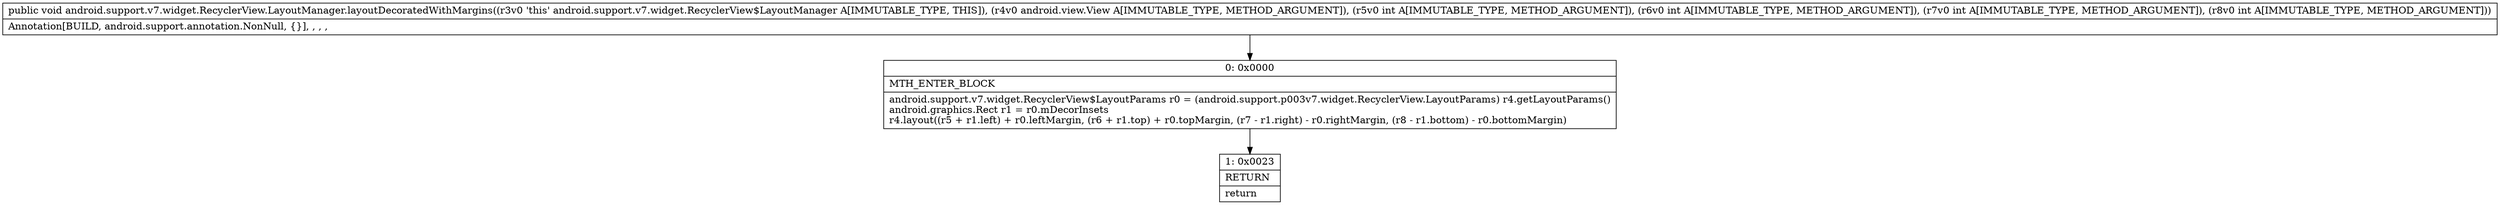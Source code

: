digraph "CFG forandroid.support.v7.widget.RecyclerView.LayoutManager.layoutDecoratedWithMargins(Landroid\/view\/View;IIII)V" {
Node_0 [shape=record,label="{0\:\ 0x0000|MTH_ENTER_BLOCK\l|android.support.v7.widget.RecyclerView$LayoutParams r0 = (android.support.p003v7.widget.RecyclerView.LayoutParams) r4.getLayoutParams()\landroid.graphics.Rect r1 = r0.mDecorInsets\lr4.layout((r5 + r1.left) + r0.leftMargin, (r6 + r1.top) + r0.topMargin, (r7 \- r1.right) \- r0.rightMargin, (r8 \- r1.bottom) \- r0.bottomMargin)\l}"];
Node_1 [shape=record,label="{1\:\ 0x0023|RETURN\l|return\l}"];
MethodNode[shape=record,label="{public void android.support.v7.widget.RecyclerView.LayoutManager.layoutDecoratedWithMargins((r3v0 'this' android.support.v7.widget.RecyclerView$LayoutManager A[IMMUTABLE_TYPE, THIS]), (r4v0 android.view.View A[IMMUTABLE_TYPE, METHOD_ARGUMENT]), (r5v0 int A[IMMUTABLE_TYPE, METHOD_ARGUMENT]), (r6v0 int A[IMMUTABLE_TYPE, METHOD_ARGUMENT]), (r7v0 int A[IMMUTABLE_TYPE, METHOD_ARGUMENT]), (r8v0 int A[IMMUTABLE_TYPE, METHOD_ARGUMENT]))  | Annotation[BUILD, android.support.annotation.NonNull, \{\}], , , , \l}"];
MethodNode -> Node_0;
Node_0 -> Node_1;
}

